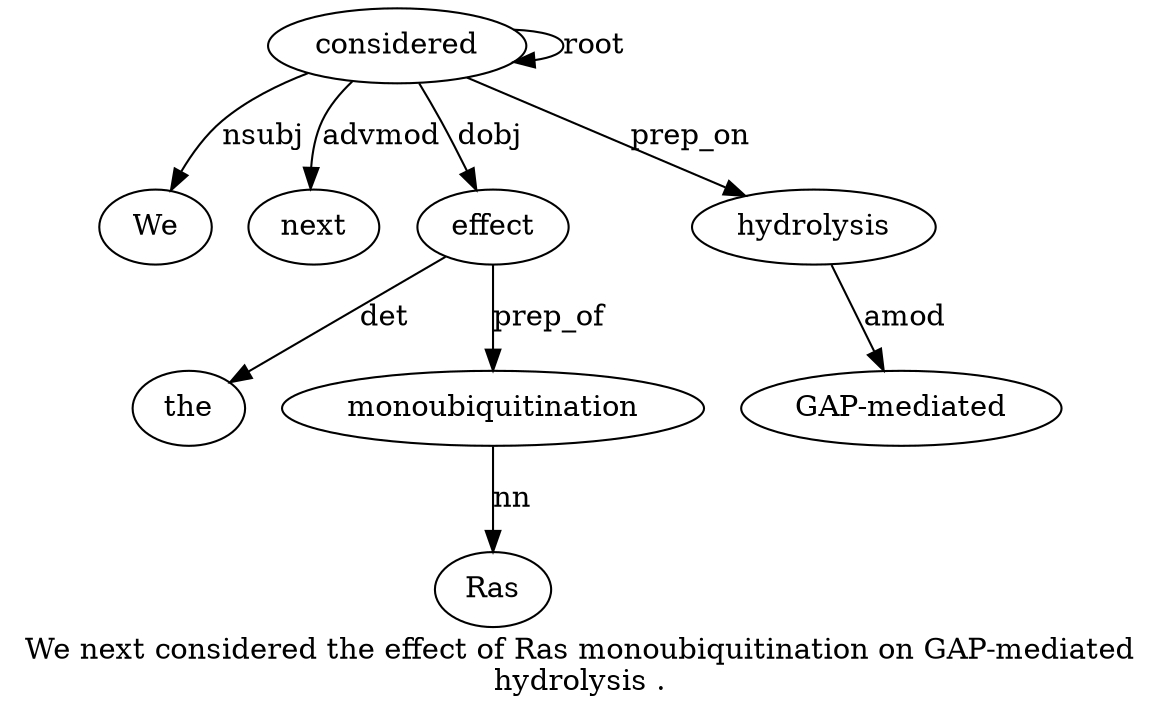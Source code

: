 digraph "We next considered the effect of Ras monoubiquitination on GAP-mediated hydrolysis ." {
label="We next considered the effect of Ras monoubiquitination on GAP-mediated
hydrolysis .";
considered3 [style=filled, fillcolor=white, label=considered];
We1 [style=filled, fillcolor=white, label=We];
considered3 -> We1  [label=nsubj];
next2 [style=filled, fillcolor=white, label=next];
considered3 -> next2  [label=advmod];
considered3 -> considered3  [label=root];
effect5 [style=filled, fillcolor=white, label=effect];
the4 [style=filled, fillcolor=white, label=the];
effect5 -> the4  [label=det];
considered3 -> effect5  [label=dobj];
monoubiquitination8 [style=filled, fillcolor=white, label=monoubiquitination];
Ras7 [style=filled, fillcolor=white, label=Ras];
monoubiquitination8 -> Ras7  [label=nn];
effect5 -> monoubiquitination8  [label=prep_of];
hydrolysis11 [style=filled, fillcolor=white, label=hydrolysis];
"GAP-mediated10" [style=filled, fillcolor=white, label="GAP-mediated"];
hydrolysis11 -> "GAP-mediated10"  [label=amod];
considered3 -> hydrolysis11  [label=prep_on];
}
